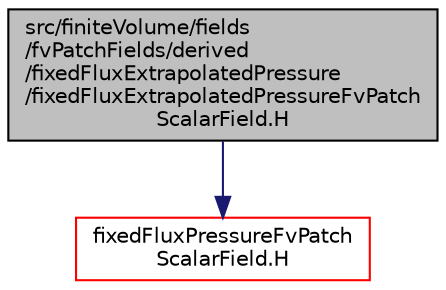 digraph "src/finiteVolume/fields/fvPatchFields/derived/fixedFluxExtrapolatedPressure/fixedFluxExtrapolatedPressureFvPatchScalarField.H"
{
  bgcolor="transparent";
  edge [fontname="Helvetica",fontsize="10",labelfontname="Helvetica",labelfontsize="10"];
  node [fontname="Helvetica",fontsize="10",shape=record];
  Node1 [label="src/finiteVolume/fields\l/fvPatchFields/derived\l/fixedFluxExtrapolatedPressure\l/fixedFluxExtrapolatedPressureFvPatch\lScalarField.H",height=0.2,width=0.4,color="black", fillcolor="grey75", style="filled", fontcolor="black"];
  Node1 -> Node2 [color="midnightblue",fontsize="10",style="solid",fontname="Helvetica"];
  Node2 [label="fixedFluxPressureFvPatch\lScalarField.H",height=0.2,width=0.4,color="red",URL="$a05338.html"];
}
